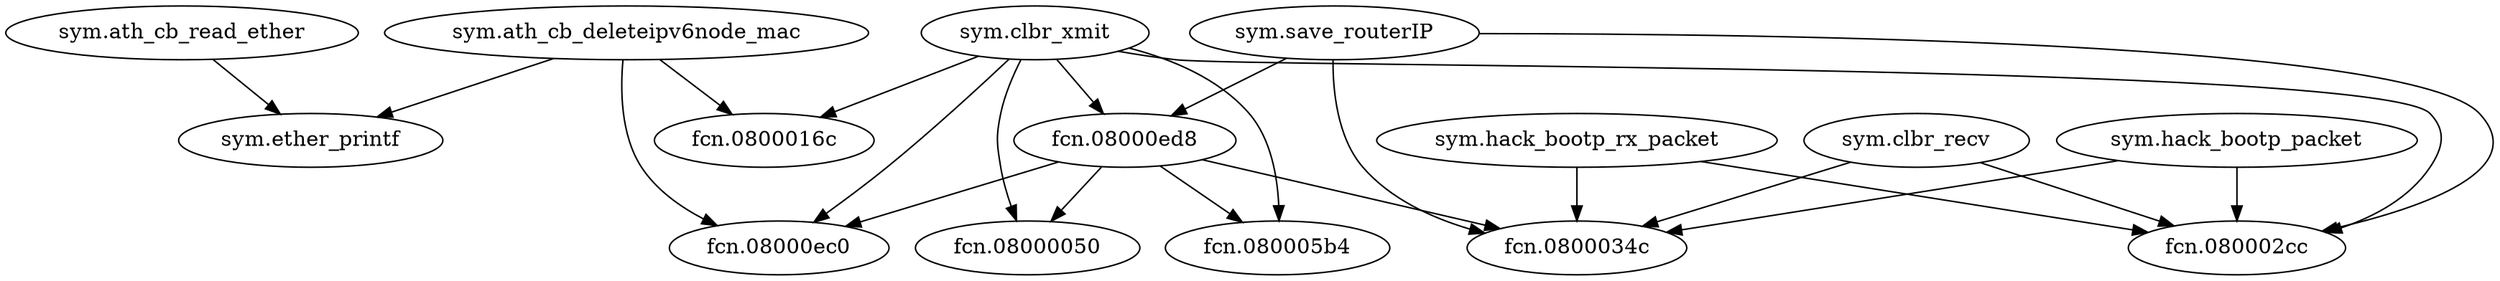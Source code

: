 digraph code {
  "0x080013d4" [label="sym.save_routerIP"];
  "0x080013d4" -> "0x0800034c";
  "0x0800034c" [label="fcn.0800034c"];
  "0x080013d4" -> "0x080002cc";
  "0x080002cc" [label="fcn.080002cc"];
  "0x080013d4" -> "0x08000ed8";
  "0x08000ed8" [label="fcn.08000ed8"];
  "0x08000728" [label="sym.ath_cb_read_ether"];
  "0x08000728" -> "0x080006cc";
  "0x080006cc" [label="sym.ether_printf"];
  "0x080015c4" [label="sym.hack_bootp_rx_packet"];
  "0x080015c4" -> "0x080002cc";
  "0x080002cc" [label="fcn.080002cc"];
  "0x080015c4" -> "0x0800034c";
  "0x0800034c" [label="fcn.0800034c"];
  "0x08001834" [label="sym.ath_cb_deleteipv6node_mac"];
  "0x08001834" -> "0x080006cc";
  "0x080006cc" [label="sym.ether_printf"];
  "0x08001834" -> "0x08000ec0";
  "0x08000ec0" [label="fcn.08000ec0"];
  "0x08001834" -> "0x0800016c";
  "0x0800016c" [label="fcn.0800016c"];
  "0x080022b4" [label="sym.clbr_recv"];
  "0x080022b4" -> "0x0800034c";
  "0x0800034c" [label="fcn.0800034c"];
  "0x080022b4" -> "0x080002cc";
  "0x080002cc" [label="fcn.080002cc"];
  "0x080020cc" [label="sym.hack_bootp_packet"];
  "0x080020cc" -> "0x080002cc";
  "0x080002cc" [label="fcn.080002cc"];
  "0x080020cc" -> "0x0800034c";
  "0x0800034c" [label="fcn.0800034c"];
  "0x0800274c" [label="sym.clbr_xmit"];
  "0x0800274c" -> "0x0800016c";
  "0x0800016c" [label="fcn.0800016c"];
  "0x0800274c" -> "0x08000ec0";
  "0x08000ec0" [label="fcn.08000ec0"];
  "0x0800274c" -> "0x080005b4";
  "0x080005b4" [label="fcn.080005b4"];
  "0x0800274c" -> "0x08000050";
  "0x08000050" [label="fcn.08000050"];
  "0x0800274c" -> "0x08000ed8";
  "0x08000ed8" [label="fcn.08000ed8"];
  "0x0800274c" -> "0x080002cc";
  "0x080002cc" [label="fcn.080002cc"];
  "0x08000ed8" [label="fcn.08000ed8"];
  "0x08000ed8" -> "0x0800034c";
  "0x0800034c" [label="fcn.0800034c"];
  "0x08000ed8" -> "0x08000ec0";
  "0x08000ec0" [label="fcn.08000ec0"];
  "0x08000ed8" -> "0x080005b4";
  "0x080005b4" [label="fcn.080005b4"];
  "0x08000ed8" -> "0x08000050";
  "0x08000050" [label="fcn.08000050"];
}